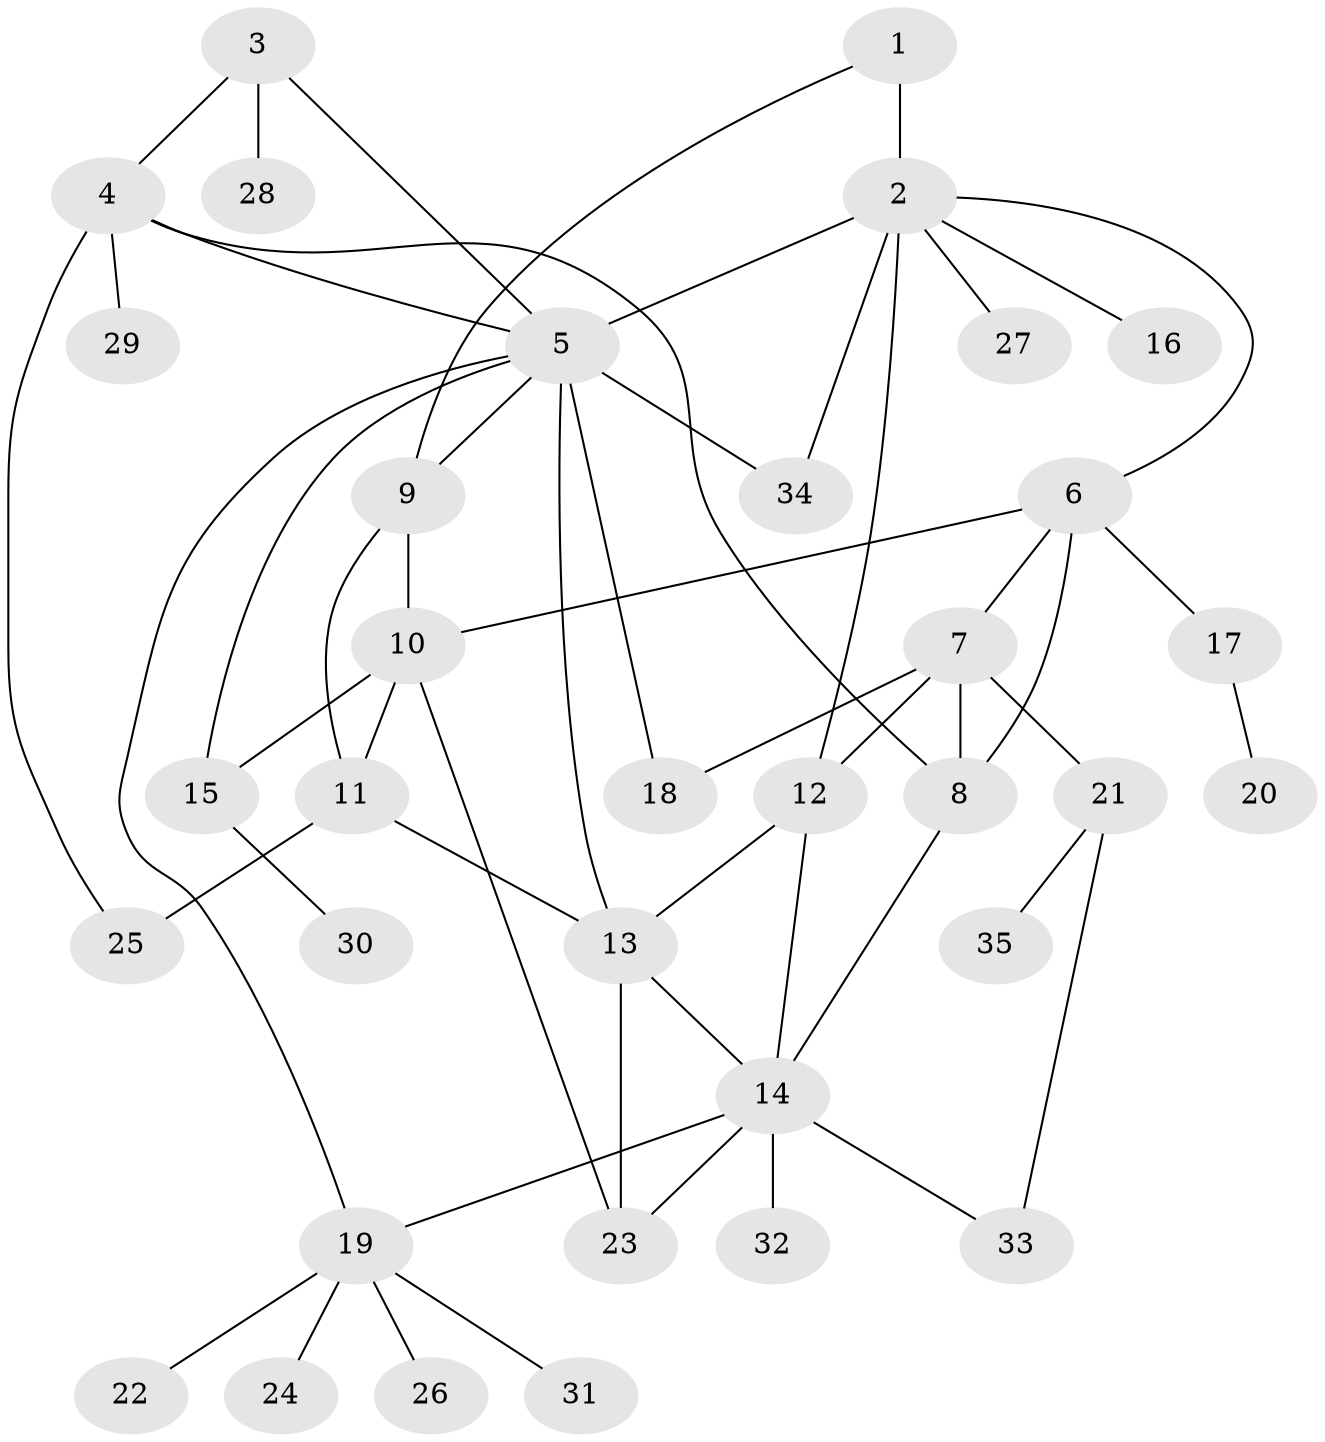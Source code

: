 // original degree distribution, {6: 0.07142857142857142, 4: 0.05714285714285714, 9: 0.014285714285714285, 5: 0.04285714285714286, 8: 0.02857142857142857, 12: 0.014285714285714285, 3: 0.07142857142857142, 1: 0.5142857142857142, 2: 0.17142857142857143, 7: 0.014285714285714285}
// Generated by graph-tools (version 1.1) at 2025/37/03/09/25 02:37:36]
// undirected, 35 vertices, 53 edges
graph export_dot {
graph [start="1"]
  node [color=gray90,style=filled];
  1;
  2;
  3;
  4;
  5;
  6;
  7;
  8;
  9;
  10;
  11;
  12;
  13;
  14;
  15;
  16;
  17;
  18;
  19;
  20;
  21;
  22;
  23;
  24;
  25;
  26;
  27;
  28;
  29;
  30;
  31;
  32;
  33;
  34;
  35;
  1 -- 2 [weight=4.0];
  1 -- 9 [weight=1.0];
  2 -- 5 [weight=1.0];
  2 -- 6 [weight=1.0];
  2 -- 12 [weight=1.0];
  2 -- 16 [weight=1.0];
  2 -- 27 [weight=1.0];
  2 -- 34 [weight=1.0];
  3 -- 4 [weight=1.0];
  3 -- 5 [weight=1.0];
  3 -- 28 [weight=1.0];
  4 -- 5 [weight=1.0];
  4 -- 8 [weight=1.0];
  4 -- 25 [weight=1.0];
  4 -- 29 [weight=1.0];
  5 -- 9 [weight=1.0];
  5 -- 13 [weight=1.0];
  5 -- 15 [weight=1.0];
  5 -- 18 [weight=1.0];
  5 -- 19 [weight=1.0];
  5 -- 34 [weight=1.0];
  6 -- 7 [weight=1.0];
  6 -- 8 [weight=3.0];
  6 -- 10 [weight=1.0];
  6 -- 17 [weight=1.0];
  7 -- 8 [weight=2.0];
  7 -- 12 [weight=1.0];
  7 -- 18 [weight=1.0];
  7 -- 21 [weight=1.0];
  8 -- 14 [weight=1.0];
  9 -- 10 [weight=1.0];
  9 -- 11 [weight=1.0];
  10 -- 11 [weight=1.0];
  10 -- 15 [weight=1.0];
  10 -- 23 [weight=1.0];
  11 -- 13 [weight=1.0];
  11 -- 25 [weight=8.0];
  12 -- 13 [weight=1.0];
  12 -- 14 [weight=1.0];
  13 -- 14 [weight=1.0];
  13 -- 23 [weight=1.0];
  14 -- 19 [weight=1.0];
  14 -- 23 [weight=1.0];
  14 -- 32 [weight=1.0];
  14 -- 33 [weight=1.0];
  15 -- 30 [weight=1.0];
  17 -- 20 [weight=1.0];
  19 -- 22 [weight=1.0];
  19 -- 24 [weight=1.0];
  19 -- 26 [weight=1.0];
  19 -- 31 [weight=1.0];
  21 -- 33 [weight=1.0];
  21 -- 35 [weight=1.0];
}
